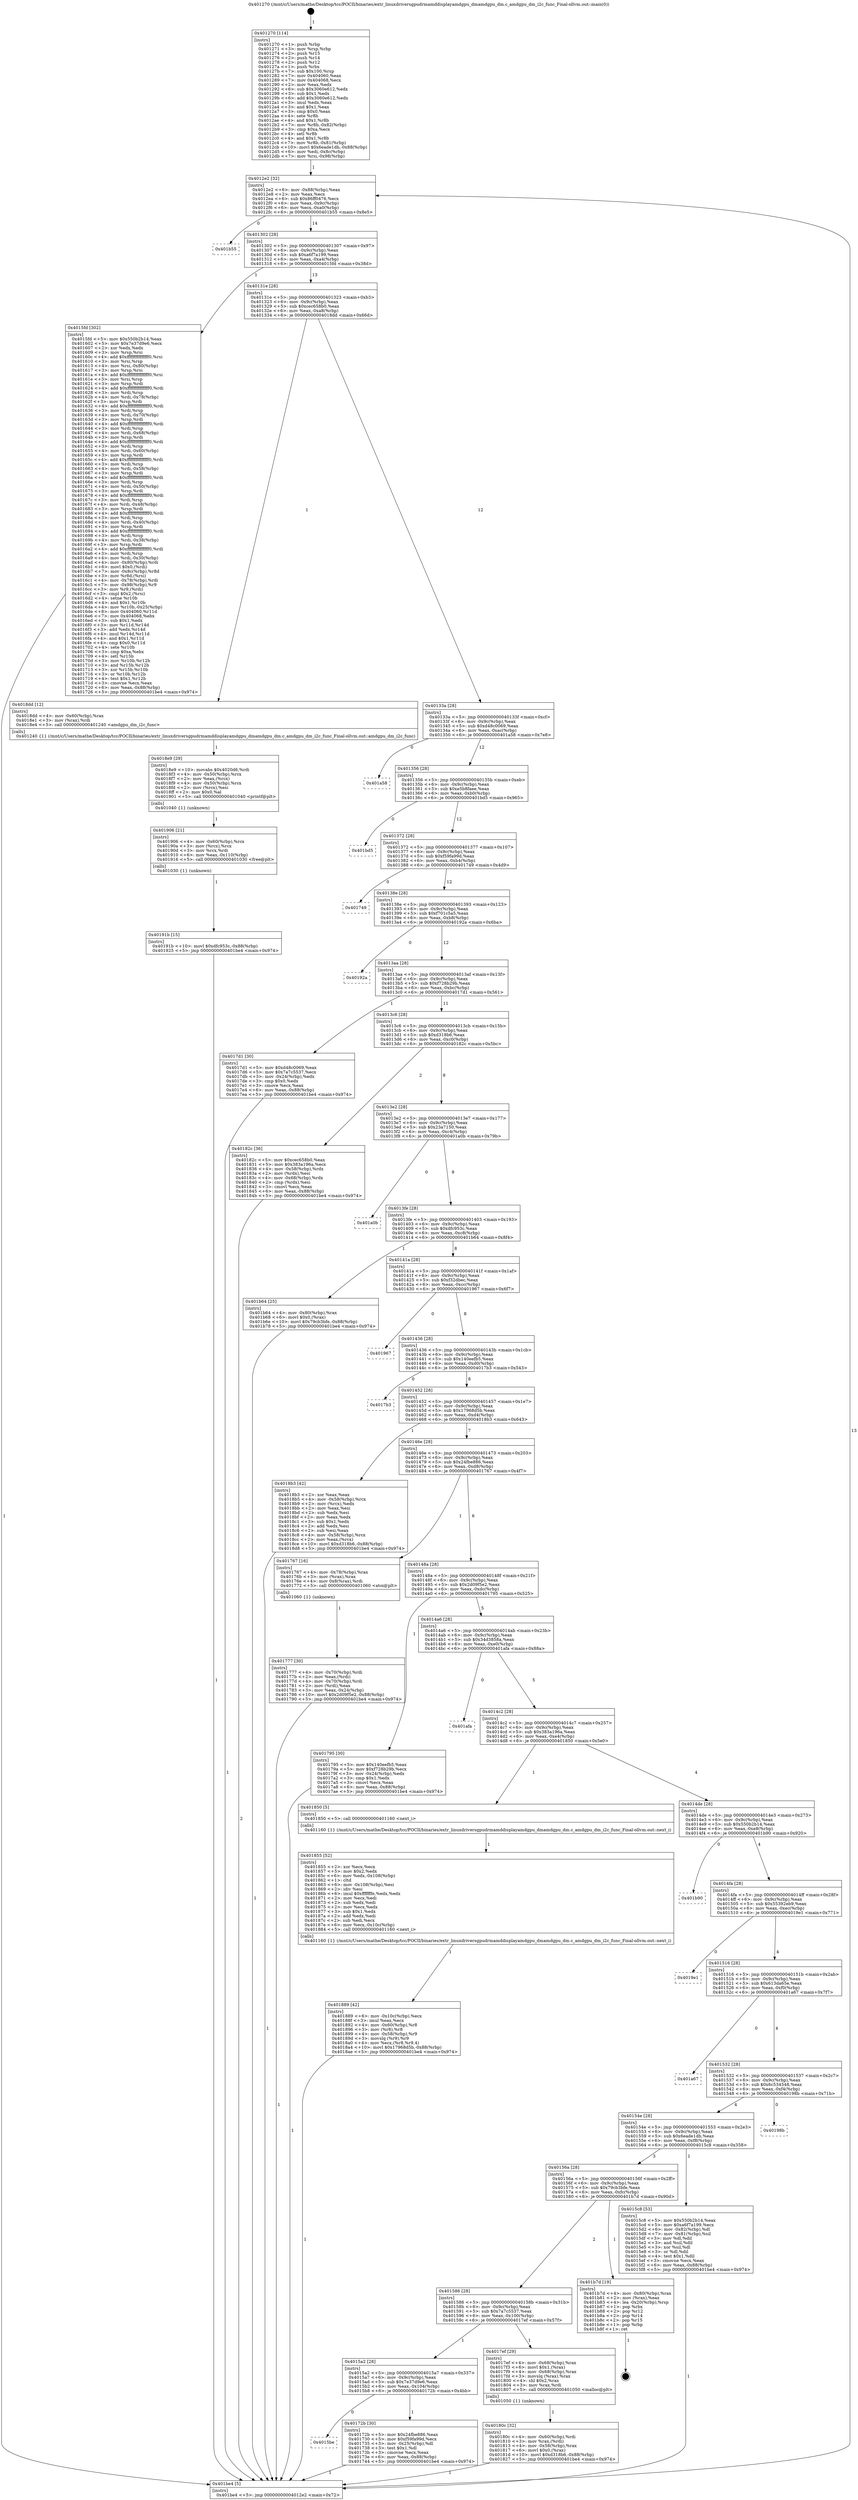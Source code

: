 digraph "0x401270" {
  label = "0x401270 (/mnt/c/Users/mathe/Desktop/tcc/POCII/binaries/extr_linuxdriversgpudrmamddisplayamdgpu_dmamdgpu_dm.c_amdgpu_dm_i2c_func_Final-ollvm.out::main(0))"
  labelloc = "t"
  node[shape=record]

  Entry [label="",width=0.3,height=0.3,shape=circle,fillcolor=black,style=filled]
  "0x4012e2" [label="{
     0x4012e2 [32]\l
     | [instrs]\l
     &nbsp;&nbsp;0x4012e2 \<+6\>: mov -0x88(%rbp),%eax\l
     &nbsp;&nbsp;0x4012e8 \<+2\>: mov %eax,%ecx\l
     &nbsp;&nbsp;0x4012ea \<+6\>: sub $0x86ff0476,%ecx\l
     &nbsp;&nbsp;0x4012f0 \<+6\>: mov %eax,-0x9c(%rbp)\l
     &nbsp;&nbsp;0x4012f6 \<+6\>: mov %ecx,-0xa0(%rbp)\l
     &nbsp;&nbsp;0x4012fc \<+6\>: je 0000000000401b55 \<main+0x8e5\>\l
  }"]
  "0x401b55" [label="{
     0x401b55\l
  }", style=dashed]
  "0x401302" [label="{
     0x401302 [28]\l
     | [instrs]\l
     &nbsp;&nbsp;0x401302 \<+5\>: jmp 0000000000401307 \<main+0x97\>\l
     &nbsp;&nbsp;0x401307 \<+6\>: mov -0x9c(%rbp),%eax\l
     &nbsp;&nbsp;0x40130d \<+5\>: sub $0xa6f7a199,%eax\l
     &nbsp;&nbsp;0x401312 \<+6\>: mov %eax,-0xa4(%rbp)\l
     &nbsp;&nbsp;0x401318 \<+6\>: je 00000000004015fd \<main+0x38d\>\l
  }"]
  Exit [label="",width=0.3,height=0.3,shape=circle,fillcolor=black,style=filled,peripheries=2]
  "0x4015fd" [label="{
     0x4015fd [302]\l
     | [instrs]\l
     &nbsp;&nbsp;0x4015fd \<+5\>: mov $0x550b2b14,%eax\l
     &nbsp;&nbsp;0x401602 \<+5\>: mov $0x7e37d9e6,%ecx\l
     &nbsp;&nbsp;0x401607 \<+2\>: xor %edx,%edx\l
     &nbsp;&nbsp;0x401609 \<+3\>: mov %rsp,%rsi\l
     &nbsp;&nbsp;0x40160c \<+4\>: add $0xfffffffffffffff0,%rsi\l
     &nbsp;&nbsp;0x401610 \<+3\>: mov %rsi,%rsp\l
     &nbsp;&nbsp;0x401613 \<+4\>: mov %rsi,-0x80(%rbp)\l
     &nbsp;&nbsp;0x401617 \<+3\>: mov %rsp,%rsi\l
     &nbsp;&nbsp;0x40161a \<+4\>: add $0xfffffffffffffff0,%rsi\l
     &nbsp;&nbsp;0x40161e \<+3\>: mov %rsi,%rsp\l
     &nbsp;&nbsp;0x401621 \<+3\>: mov %rsp,%rdi\l
     &nbsp;&nbsp;0x401624 \<+4\>: add $0xfffffffffffffff0,%rdi\l
     &nbsp;&nbsp;0x401628 \<+3\>: mov %rdi,%rsp\l
     &nbsp;&nbsp;0x40162b \<+4\>: mov %rdi,-0x78(%rbp)\l
     &nbsp;&nbsp;0x40162f \<+3\>: mov %rsp,%rdi\l
     &nbsp;&nbsp;0x401632 \<+4\>: add $0xfffffffffffffff0,%rdi\l
     &nbsp;&nbsp;0x401636 \<+3\>: mov %rdi,%rsp\l
     &nbsp;&nbsp;0x401639 \<+4\>: mov %rdi,-0x70(%rbp)\l
     &nbsp;&nbsp;0x40163d \<+3\>: mov %rsp,%rdi\l
     &nbsp;&nbsp;0x401640 \<+4\>: add $0xfffffffffffffff0,%rdi\l
     &nbsp;&nbsp;0x401644 \<+3\>: mov %rdi,%rsp\l
     &nbsp;&nbsp;0x401647 \<+4\>: mov %rdi,-0x68(%rbp)\l
     &nbsp;&nbsp;0x40164b \<+3\>: mov %rsp,%rdi\l
     &nbsp;&nbsp;0x40164e \<+4\>: add $0xfffffffffffffff0,%rdi\l
     &nbsp;&nbsp;0x401652 \<+3\>: mov %rdi,%rsp\l
     &nbsp;&nbsp;0x401655 \<+4\>: mov %rdi,-0x60(%rbp)\l
     &nbsp;&nbsp;0x401659 \<+3\>: mov %rsp,%rdi\l
     &nbsp;&nbsp;0x40165c \<+4\>: add $0xfffffffffffffff0,%rdi\l
     &nbsp;&nbsp;0x401660 \<+3\>: mov %rdi,%rsp\l
     &nbsp;&nbsp;0x401663 \<+4\>: mov %rdi,-0x58(%rbp)\l
     &nbsp;&nbsp;0x401667 \<+3\>: mov %rsp,%rdi\l
     &nbsp;&nbsp;0x40166a \<+4\>: add $0xfffffffffffffff0,%rdi\l
     &nbsp;&nbsp;0x40166e \<+3\>: mov %rdi,%rsp\l
     &nbsp;&nbsp;0x401671 \<+4\>: mov %rdi,-0x50(%rbp)\l
     &nbsp;&nbsp;0x401675 \<+3\>: mov %rsp,%rdi\l
     &nbsp;&nbsp;0x401678 \<+4\>: add $0xfffffffffffffff0,%rdi\l
     &nbsp;&nbsp;0x40167c \<+3\>: mov %rdi,%rsp\l
     &nbsp;&nbsp;0x40167f \<+4\>: mov %rdi,-0x48(%rbp)\l
     &nbsp;&nbsp;0x401683 \<+3\>: mov %rsp,%rdi\l
     &nbsp;&nbsp;0x401686 \<+4\>: add $0xfffffffffffffff0,%rdi\l
     &nbsp;&nbsp;0x40168a \<+3\>: mov %rdi,%rsp\l
     &nbsp;&nbsp;0x40168d \<+4\>: mov %rdi,-0x40(%rbp)\l
     &nbsp;&nbsp;0x401691 \<+3\>: mov %rsp,%rdi\l
     &nbsp;&nbsp;0x401694 \<+4\>: add $0xfffffffffffffff0,%rdi\l
     &nbsp;&nbsp;0x401698 \<+3\>: mov %rdi,%rsp\l
     &nbsp;&nbsp;0x40169b \<+4\>: mov %rdi,-0x38(%rbp)\l
     &nbsp;&nbsp;0x40169f \<+3\>: mov %rsp,%rdi\l
     &nbsp;&nbsp;0x4016a2 \<+4\>: add $0xfffffffffffffff0,%rdi\l
     &nbsp;&nbsp;0x4016a6 \<+3\>: mov %rdi,%rsp\l
     &nbsp;&nbsp;0x4016a9 \<+4\>: mov %rdi,-0x30(%rbp)\l
     &nbsp;&nbsp;0x4016ad \<+4\>: mov -0x80(%rbp),%rdi\l
     &nbsp;&nbsp;0x4016b1 \<+6\>: movl $0x0,(%rdi)\l
     &nbsp;&nbsp;0x4016b7 \<+7\>: mov -0x8c(%rbp),%r8d\l
     &nbsp;&nbsp;0x4016be \<+3\>: mov %r8d,(%rsi)\l
     &nbsp;&nbsp;0x4016c1 \<+4\>: mov -0x78(%rbp),%rdi\l
     &nbsp;&nbsp;0x4016c5 \<+7\>: mov -0x98(%rbp),%r9\l
     &nbsp;&nbsp;0x4016cc \<+3\>: mov %r9,(%rdi)\l
     &nbsp;&nbsp;0x4016cf \<+3\>: cmpl $0x2,(%rsi)\l
     &nbsp;&nbsp;0x4016d2 \<+4\>: setne %r10b\l
     &nbsp;&nbsp;0x4016d6 \<+4\>: and $0x1,%r10b\l
     &nbsp;&nbsp;0x4016da \<+4\>: mov %r10b,-0x25(%rbp)\l
     &nbsp;&nbsp;0x4016de \<+8\>: mov 0x404060,%r11d\l
     &nbsp;&nbsp;0x4016e6 \<+7\>: mov 0x404068,%ebx\l
     &nbsp;&nbsp;0x4016ed \<+3\>: sub $0x1,%edx\l
     &nbsp;&nbsp;0x4016f0 \<+3\>: mov %r11d,%r14d\l
     &nbsp;&nbsp;0x4016f3 \<+3\>: add %edx,%r14d\l
     &nbsp;&nbsp;0x4016f6 \<+4\>: imul %r14d,%r11d\l
     &nbsp;&nbsp;0x4016fa \<+4\>: and $0x1,%r11d\l
     &nbsp;&nbsp;0x4016fe \<+4\>: cmp $0x0,%r11d\l
     &nbsp;&nbsp;0x401702 \<+4\>: sete %r10b\l
     &nbsp;&nbsp;0x401706 \<+3\>: cmp $0xa,%ebx\l
     &nbsp;&nbsp;0x401709 \<+4\>: setl %r15b\l
     &nbsp;&nbsp;0x40170d \<+3\>: mov %r10b,%r12b\l
     &nbsp;&nbsp;0x401710 \<+3\>: and %r15b,%r12b\l
     &nbsp;&nbsp;0x401713 \<+3\>: xor %r15b,%r10b\l
     &nbsp;&nbsp;0x401716 \<+3\>: or %r10b,%r12b\l
     &nbsp;&nbsp;0x401719 \<+4\>: test $0x1,%r12b\l
     &nbsp;&nbsp;0x40171d \<+3\>: cmovne %ecx,%eax\l
     &nbsp;&nbsp;0x401720 \<+6\>: mov %eax,-0x88(%rbp)\l
     &nbsp;&nbsp;0x401726 \<+5\>: jmp 0000000000401be4 \<main+0x974\>\l
  }"]
  "0x40131e" [label="{
     0x40131e [28]\l
     | [instrs]\l
     &nbsp;&nbsp;0x40131e \<+5\>: jmp 0000000000401323 \<main+0xb3\>\l
     &nbsp;&nbsp;0x401323 \<+6\>: mov -0x9c(%rbp),%eax\l
     &nbsp;&nbsp;0x401329 \<+5\>: sub $0xcec658b0,%eax\l
     &nbsp;&nbsp;0x40132e \<+6\>: mov %eax,-0xa8(%rbp)\l
     &nbsp;&nbsp;0x401334 \<+6\>: je 00000000004018dd \<main+0x66d\>\l
  }"]
  "0x40191b" [label="{
     0x40191b [15]\l
     | [instrs]\l
     &nbsp;&nbsp;0x40191b \<+10\>: movl $0xdfc953c,-0x88(%rbp)\l
     &nbsp;&nbsp;0x401925 \<+5\>: jmp 0000000000401be4 \<main+0x974\>\l
  }"]
  "0x4018dd" [label="{
     0x4018dd [12]\l
     | [instrs]\l
     &nbsp;&nbsp;0x4018dd \<+4\>: mov -0x60(%rbp),%rax\l
     &nbsp;&nbsp;0x4018e1 \<+3\>: mov (%rax),%rdi\l
     &nbsp;&nbsp;0x4018e4 \<+5\>: call 0000000000401240 \<amdgpu_dm_i2c_func\>\l
     | [calls]\l
     &nbsp;&nbsp;0x401240 \{1\} (/mnt/c/Users/mathe/Desktop/tcc/POCII/binaries/extr_linuxdriversgpudrmamddisplayamdgpu_dmamdgpu_dm.c_amdgpu_dm_i2c_func_Final-ollvm.out::amdgpu_dm_i2c_func)\l
  }"]
  "0x40133a" [label="{
     0x40133a [28]\l
     | [instrs]\l
     &nbsp;&nbsp;0x40133a \<+5\>: jmp 000000000040133f \<main+0xcf\>\l
     &nbsp;&nbsp;0x40133f \<+6\>: mov -0x9c(%rbp),%eax\l
     &nbsp;&nbsp;0x401345 \<+5\>: sub $0xd48c0069,%eax\l
     &nbsp;&nbsp;0x40134a \<+6\>: mov %eax,-0xac(%rbp)\l
     &nbsp;&nbsp;0x401350 \<+6\>: je 0000000000401a58 \<main+0x7e8\>\l
  }"]
  "0x401906" [label="{
     0x401906 [21]\l
     | [instrs]\l
     &nbsp;&nbsp;0x401906 \<+4\>: mov -0x60(%rbp),%rcx\l
     &nbsp;&nbsp;0x40190a \<+3\>: mov (%rcx),%rcx\l
     &nbsp;&nbsp;0x40190d \<+3\>: mov %rcx,%rdi\l
     &nbsp;&nbsp;0x401910 \<+6\>: mov %eax,-0x110(%rbp)\l
     &nbsp;&nbsp;0x401916 \<+5\>: call 0000000000401030 \<free@plt\>\l
     | [calls]\l
     &nbsp;&nbsp;0x401030 \{1\} (unknown)\l
  }"]
  "0x401a58" [label="{
     0x401a58\l
  }", style=dashed]
  "0x401356" [label="{
     0x401356 [28]\l
     | [instrs]\l
     &nbsp;&nbsp;0x401356 \<+5\>: jmp 000000000040135b \<main+0xeb\>\l
     &nbsp;&nbsp;0x40135b \<+6\>: mov -0x9c(%rbp),%eax\l
     &nbsp;&nbsp;0x401361 \<+5\>: sub $0xe5b8faee,%eax\l
     &nbsp;&nbsp;0x401366 \<+6\>: mov %eax,-0xb0(%rbp)\l
     &nbsp;&nbsp;0x40136c \<+6\>: je 0000000000401bd5 \<main+0x965\>\l
  }"]
  "0x4018e9" [label="{
     0x4018e9 [29]\l
     | [instrs]\l
     &nbsp;&nbsp;0x4018e9 \<+10\>: movabs $0x4020d6,%rdi\l
     &nbsp;&nbsp;0x4018f3 \<+4\>: mov -0x50(%rbp),%rcx\l
     &nbsp;&nbsp;0x4018f7 \<+2\>: mov %eax,(%rcx)\l
     &nbsp;&nbsp;0x4018f9 \<+4\>: mov -0x50(%rbp),%rcx\l
     &nbsp;&nbsp;0x4018fd \<+2\>: mov (%rcx),%esi\l
     &nbsp;&nbsp;0x4018ff \<+2\>: mov $0x0,%al\l
     &nbsp;&nbsp;0x401901 \<+5\>: call 0000000000401040 \<printf@plt\>\l
     | [calls]\l
     &nbsp;&nbsp;0x401040 \{1\} (unknown)\l
  }"]
  "0x401bd5" [label="{
     0x401bd5\l
  }", style=dashed]
  "0x401372" [label="{
     0x401372 [28]\l
     | [instrs]\l
     &nbsp;&nbsp;0x401372 \<+5\>: jmp 0000000000401377 \<main+0x107\>\l
     &nbsp;&nbsp;0x401377 \<+6\>: mov -0x9c(%rbp),%eax\l
     &nbsp;&nbsp;0x40137d \<+5\>: sub $0xf59fa99d,%eax\l
     &nbsp;&nbsp;0x401382 \<+6\>: mov %eax,-0xb4(%rbp)\l
     &nbsp;&nbsp;0x401388 \<+6\>: je 0000000000401749 \<main+0x4d9\>\l
  }"]
  "0x401889" [label="{
     0x401889 [42]\l
     | [instrs]\l
     &nbsp;&nbsp;0x401889 \<+6\>: mov -0x10c(%rbp),%ecx\l
     &nbsp;&nbsp;0x40188f \<+3\>: imul %eax,%ecx\l
     &nbsp;&nbsp;0x401892 \<+4\>: mov -0x60(%rbp),%r8\l
     &nbsp;&nbsp;0x401896 \<+3\>: mov (%r8),%r8\l
     &nbsp;&nbsp;0x401899 \<+4\>: mov -0x58(%rbp),%r9\l
     &nbsp;&nbsp;0x40189d \<+3\>: movslq (%r9),%r9\l
     &nbsp;&nbsp;0x4018a0 \<+4\>: mov %ecx,(%r8,%r9,4)\l
     &nbsp;&nbsp;0x4018a4 \<+10\>: movl $0x17968d5b,-0x88(%rbp)\l
     &nbsp;&nbsp;0x4018ae \<+5\>: jmp 0000000000401be4 \<main+0x974\>\l
  }"]
  "0x401749" [label="{
     0x401749\l
  }", style=dashed]
  "0x40138e" [label="{
     0x40138e [28]\l
     | [instrs]\l
     &nbsp;&nbsp;0x40138e \<+5\>: jmp 0000000000401393 \<main+0x123\>\l
     &nbsp;&nbsp;0x401393 \<+6\>: mov -0x9c(%rbp),%eax\l
     &nbsp;&nbsp;0x401399 \<+5\>: sub $0xf701c5a5,%eax\l
     &nbsp;&nbsp;0x40139e \<+6\>: mov %eax,-0xb8(%rbp)\l
     &nbsp;&nbsp;0x4013a4 \<+6\>: je 000000000040192a \<main+0x6ba\>\l
  }"]
  "0x401855" [label="{
     0x401855 [52]\l
     | [instrs]\l
     &nbsp;&nbsp;0x401855 \<+2\>: xor %ecx,%ecx\l
     &nbsp;&nbsp;0x401857 \<+5\>: mov $0x2,%edx\l
     &nbsp;&nbsp;0x40185c \<+6\>: mov %edx,-0x108(%rbp)\l
     &nbsp;&nbsp;0x401862 \<+1\>: cltd\l
     &nbsp;&nbsp;0x401863 \<+6\>: mov -0x108(%rbp),%esi\l
     &nbsp;&nbsp;0x401869 \<+2\>: idiv %esi\l
     &nbsp;&nbsp;0x40186b \<+6\>: imul $0xfffffffe,%edx,%edx\l
     &nbsp;&nbsp;0x401871 \<+2\>: mov %ecx,%edi\l
     &nbsp;&nbsp;0x401873 \<+2\>: sub %edx,%edi\l
     &nbsp;&nbsp;0x401875 \<+2\>: mov %ecx,%edx\l
     &nbsp;&nbsp;0x401877 \<+3\>: sub $0x1,%edx\l
     &nbsp;&nbsp;0x40187a \<+2\>: add %edx,%edi\l
     &nbsp;&nbsp;0x40187c \<+2\>: sub %edi,%ecx\l
     &nbsp;&nbsp;0x40187e \<+6\>: mov %ecx,-0x10c(%rbp)\l
     &nbsp;&nbsp;0x401884 \<+5\>: call 0000000000401160 \<next_i\>\l
     | [calls]\l
     &nbsp;&nbsp;0x401160 \{1\} (/mnt/c/Users/mathe/Desktop/tcc/POCII/binaries/extr_linuxdriversgpudrmamddisplayamdgpu_dmamdgpu_dm.c_amdgpu_dm_i2c_func_Final-ollvm.out::next_i)\l
  }"]
  "0x40192a" [label="{
     0x40192a\l
  }", style=dashed]
  "0x4013aa" [label="{
     0x4013aa [28]\l
     | [instrs]\l
     &nbsp;&nbsp;0x4013aa \<+5\>: jmp 00000000004013af \<main+0x13f\>\l
     &nbsp;&nbsp;0x4013af \<+6\>: mov -0x9c(%rbp),%eax\l
     &nbsp;&nbsp;0x4013b5 \<+5\>: sub $0xf728b29b,%eax\l
     &nbsp;&nbsp;0x4013ba \<+6\>: mov %eax,-0xbc(%rbp)\l
     &nbsp;&nbsp;0x4013c0 \<+6\>: je 00000000004017d1 \<main+0x561\>\l
  }"]
  "0x40180c" [label="{
     0x40180c [32]\l
     | [instrs]\l
     &nbsp;&nbsp;0x40180c \<+4\>: mov -0x60(%rbp),%rdi\l
     &nbsp;&nbsp;0x401810 \<+3\>: mov %rax,(%rdi)\l
     &nbsp;&nbsp;0x401813 \<+4\>: mov -0x58(%rbp),%rax\l
     &nbsp;&nbsp;0x401817 \<+6\>: movl $0x0,(%rax)\l
     &nbsp;&nbsp;0x40181d \<+10\>: movl $0xd318b6,-0x88(%rbp)\l
     &nbsp;&nbsp;0x401827 \<+5\>: jmp 0000000000401be4 \<main+0x974\>\l
  }"]
  "0x4017d1" [label="{
     0x4017d1 [30]\l
     | [instrs]\l
     &nbsp;&nbsp;0x4017d1 \<+5\>: mov $0xd48c0069,%eax\l
     &nbsp;&nbsp;0x4017d6 \<+5\>: mov $0x7a7c5537,%ecx\l
     &nbsp;&nbsp;0x4017db \<+3\>: mov -0x24(%rbp),%edx\l
     &nbsp;&nbsp;0x4017de \<+3\>: cmp $0x0,%edx\l
     &nbsp;&nbsp;0x4017e1 \<+3\>: cmove %ecx,%eax\l
     &nbsp;&nbsp;0x4017e4 \<+6\>: mov %eax,-0x88(%rbp)\l
     &nbsp;&nbsp;0x4017ea \<+5\>: jmp 0000000000401be4 \<main+0x974\>\l
  }"]
  "0x4013c6" [label="{
     0x4013c6 [28]\l
     | [instrs]\l
     &nbsp;&nbsp;0x4013c6 \<+5\>: jmp 00000000004013cb \<main+0x15b\>\l
     &nbsp;&nbsp;0x4013cb \<+6\>: mov -0x9c(%rbp),%eax\l
     &nbsp;&nbsp;0x4013d1 \<+5\>: sub $0xd318b6,%eax\l
     &nbsp;&nbsp;0x4013d6 \<+6\>: mov %eax,-0xc0(%rbp)\l
     &nbsp;&nbsp;0x4013dc \<+6\>: je 000000000040182c \<main+0x5bc\>\l
  }"]
  "0x401777" [label="{
     0x401777 [30]\l
     | [instrs]\l
     &nbsp;&nbsp;0x401777 \<+4\>: mov -0x70(%rbp),%rdi\l
     &nbsp;&nbsp;0x40177b \<+2\>: mov %eax,(%rdi)\l
     &nbsp;&nbsp;0x40177d \<+4\>: mov -0x70(%rbp),%rdi\l
     &nbsp;&nbsp;0x401781 \<+2\>: mov (%rdi),%eax\l
     &nbsp;&nbsp;0x401783 \<+3\>: mov %eax,-0x24(%rbp)\l
     &nbsp;&nbsp;0x401786 \<+10\>: movl $0x2d09f5e2,-0x88(%rbp)\l
     &nbsp;&nbsp;0x401790 \<+5\>: jmp 0000000000401be4 \<main+0x974\>\l
  }"]
  "0x40182c" [label="{
     0x40182c [36]\l
     | [instrs]\l
     &nbsp;&nbsp;0x40182c \<+5\>: mov $0xcec658b0,%eax\l
     &nbsp;&nbsp;0x401831 \<+5\>: mov $0x383a196a,%ecx\l
     &nbsp;&nbsp;0x401836 \<+4\>: mov -0x58(%rbp),%rdx\l
     &nbsp;&nbsp;0x40183a \<+2\>: mov (%rdx),%esi\l
     &nbsp;&nbsp;0x40183c \<+4\>: mov -0x68(%rbp),%rdx\l
     &nbsp;&nbsp;0x401840 \<+2\>: cmp (%rdx),%esi\l
     &nbsp;&nbsp;0x401842 \<+3\>: cmovl %ecx,%eax\l
     &nbsp;&nbsp;0x401845 \<+6\>: mov %eax,-0x88(%rbp)\l
     &nbsp;&nbsp;0x40184b \<+5\>: jmp 0000000000401be4 \<main+0x974\>\l
  }"]
  "0x4013e2" [label="{
     0x4013e2 [28]\l
     | [instrs]\l
     &nbsp;&nbsp;0x4013e2 \<+5\>: jmp 00000000004013e7 \<main+0x177\>\l
     &nbsp;&nbsp;0x4013e7 \<+6\>: mov -0x9c(%rbp),%eax\l
     &nbsp;&nbsp;0x4013ed \<+5\>: sub $0x23a7150,%eax\l
     &nbsp;&nbsp;0x4013f2 \<+6\>: mov %eax,-0xc4(%rbp)\l
     &nbsp;&nbsp;0x4013f8 \<+6\>: je 0000000000401a0b \<main+0x79b\>\l
  }"]
  "0x4015be" [label="{
     0x4015be\l
  }", style=dashed]
  "0x401a0b" [label="{
     0x401a0b\l
  }", style=dashed]
  "0x4013fe" [label="{
     0x4013fe [28]\l
     | [instrs]\l
     &nbsp;&nbsp;0x4013fe \<+5\>: jmp 0000000000401403 \<main+0x193\>\l
     &nbsp;&nbsp;0x401403 \<+6\>: mov -0x9c(%rbp),%eax\l
     &nbsp;&nbsp;0x401409 \<+5\>: sub $0xdfc953c,%eax\l
     &nbsp;&nbsp;0x40140e \<+6\>: mov %eax,-0xc8(%rbp)\l
     &nbsp;&nbsp;0x401414 \<+6\>: je 0000000000401b64 \<main+0x8f4\>\l
  }"]
  "0x40172b" [label="{
     0x40172b [30]\l
     | [instrs]\l
     &nbsp;&nbsp;0x40172b \<+5\>: mov $0x24fbe886,%eax\l
     &nbsp;&nbsp;0x401730 \<+5\>: mov $0xf59fa99d,%ecx\l
     &nbsp;&nbsp;0x401735 \<+3\>: mov -0x25(%rbp),%dl\l
     &nbsp;&nbsp;0x401738 \<+3\>: test $0x1,%dl\l
     &nbsp;&nbsp;0x40173b \<+3\>: cmovne %ecx,%eax\l
     &nbsp;&nbsp;0x40173e \<+6\>: mov %eax,-0x88(%rbp)\l
     &nbsp;&nbsp;0x401744 \<+5\>: jmp 0000000000401be4 \<main+0x974\>\l
  }"]
  "0x401b64" [label="{
     0x401b64 [25]\l
     | [instrs]\l
     &nbsp;&nbsp;0x401b64 \<+4\>: mov -0x80(%rbp),%rax\l
     &nbsp;&nbsp;0x401b68 \<+6\>: movl $0x0,(%rax)\l
     &nbsp;&nbsp;0x401b6e \<+10\>: movl $0x79cb3bfe,-0x88(%rbp)\l
     &nbsp;&nbsp;0x401b78 \<+5\>: jmp 0000000000401be4 \<main+0x974\>\l
  }"]
  "0x40141a" [label="{
     0x40141a [28]\l
     | [instrs]\l
     &nbsp;&nbsp;0x40141a \<+5\>: jmp 000000000040141f \<main+0x1af\>\l
     &nbsp;&nbsp;0x40141f \<+6\>: mov -0x9c(%rbp),%eax\l
     &nbsp;&nbsp;0x401425 \<+5\>: sub $0xf32dbec,%eax\l
     &nbsp;&nbsp;0x40142a \<+6\>: mov %eax,-0xcc(%rbp)\l
     &nbsp;&nbsp;0x401430 \<+6\>: je 0000000000401967 \<main+0x6f7\>\l
  }"]
  "0x4015a2" [label="{
     0x4015a2 [28]\l
     | [instrs]\l
     &nbsp;&nbsp;0x4015a2 \<+5\>: jmp 00000000004015a7 \<main+0x337\>\l
     &nbsp;&nbsp;0x4015a7 \<+6\>: mov -0x9c(%rbp),%eax\l
     &nbsp;&nbsp;0x4015ad \<+5\>: sub $0x7e37d9e6,%eax\l
     &nbsp;&nbsp;0x4015b2 \<+6\>: mov %eax,-0x104(%rbp)\l
     &nbsp;&nbsp;0x4015b8 \<+6\>: je 000000000040172b \<main+0x4bb\>\l
  }"]
  "0x401967" [label="{
     0x401967\l
  }", style=dashed]
  "0x401436" [label="{
     0x401436 [28]\l
     | [instrs]\l
     &nbsp;&nbsp;0x401436 \<+5\>: jmp 000000000040143b \<main+0x1cb\>\l
     &nbsp;&nbsp;0x40143b \<+6\>: mov -0x9c(%rbp),%eax\l
     &nbsp;&nbsp;0x401441 \<+5\>: sub $0x140eefb5,%eax\l
     &nbsp;&nbsp;0x401446 \<+6\>: mov %eax,-0xd0(%rbp)\l
     &nbsp;&nbsp;0x40144c \<+6\>: je 00000000004017b3 \<main+0x543\>\l
  }"]
  "0x4017ef" [label="{
     0x4017ef [29]\l
     | [instrs]\l
     &nbsp;&nbsp;0x4017ef \<+4\>: mov -0x68(%rbp),%rax\l
     &nbsp;&nbsp;0x4017f3 \<+6\>: movl $0x1,(%rax)\l
     &nbsp;&nbsp;0x4017f9 \<+4\>: mov -0x68(%rbp),%rax\l
     &nbsp;&nbsp;0x4017fd \<+3\>: movslq (%rax),%rax\l
     &nbsp;&nbsp;0x401800 \<+4\>: shl $0x2,%rax\l
     &nbsp;&nbsp;0x401804 \<+3\>: mov %rax,%rdi\l
     &nbsp;&nbsp;0x401807 \<+5\>: call 0000000000401050 \<malloc@plt\>\l
     | [calls]\l
     &nbsp;&nbsp;0x401050 \{1\} (unknown)\l
  }"]
  "0x4017b3" [label="{
     0x4017b3\l
  }", style=dashed]
  "0x401452" [label="{
     0x401452 [28]\l
     | [instrs]\l
     &nbsp;&nbsp;0x401452 \<+5\>: jmp 0000000000401457 \<main+0x1e7\>\l
     &nbsp;&nbsp;0x401457 \<+6\>: mov -0x9c(%rbp),%eax\l
     &nbsp;&nbsp;0x40145d \<+5\>: sub $0x17968d5b,%eax\l
     &nbsp;&nbsp;0x401462 \<+6\>: mov %eax,-0xd4(%rbp)\l
     &nbsp;&nbsp;0x401468 \<+6\>: je 00000000004018b3 \<main+0x643\>\l
  }"]
  "0x401586" [label="{
     0x401586 [28]\l
     | [instrs]\l
     &nbsp;&nbsp;0x401586 \<+5\>: jmp 000000000040158b \<main+0x31b\>\l
     &nbsp;&nbsp;0x40158b \<+6\>: mov -0x9c(%rbp),%eax\l
     &nbsp;&nbsp;0x401591 \<+5\>: sub $0x7a7c5537,%eax\l
     &nbsp;&nbsp;0x401596 \<+6\>: mov %eax,-0x100(%rbp)\l
     &nbsp;&nbsp;0x40159c \<+6\>: je 00000000004017ef \<main+0x57f\>\l
  }"]
  "0x4018b3" [label="{
     0x4018b3 [42]\l
     | [instrs]\l
     &nbsp;&nbsp;0x4018b3 \<+2\>: xor %eax,%eax\l
     &nbsp;&nbsp;0x4018b5 \<+4\>: mov -0x58(%rbp),%rcx\l
     &nbsp;&nbsp;0x4018b9 \<+2\>: mov (%rcx),%edx\l
     &nbsp;&nbsp;0x4018bb \<+2\>: mov %eax,%esi\l
     &nbsp;&nbsp;0x4018bd \<+2\>: sub %edx,%esi\l
     &nbsp;&nbsp;0x4018bf \<+2\>: mov %eax,%edx\l
     &nbsp;&nbsp;0x4018c1 \<+3\>: sub $0x1,%edx\l
     &nbsp;&nbsp;0x4018c4 \<+2\>: add %edx,%esi\l
     &nbsp;&nbsp;0x4018c6 \<+2\>: sub %esi,%eax\l
     &nbsp;&nbsp;0x4018c8 \<+4\>: mov -0x58(%rbp),%rcx\l
     &nbsp;&nbsp;0x4018cc \<+2\>: mov %eax,(%rcx)\l
     &nbsp;&nbsp;0x4018ce \<+10\>: movl $0xd318b6,-0x88(%rbp)\l
     &nbsp;&nbsp;0x4018d8 \<+5\>: jmp 0000000000401be4 \<main+0x974\>\l
  }"]
  "0x40146e" [label="{
     0x40146e [28]\l
     | [instrs]\l
     &nbsp;&nbsp;0x40146e \<+5\>: jmp 0000000000401473 \<main+0x203\>\l
     &nbsp;&nbsp;0x401473 \<+6\>: mov -0x9c(%rbp),%eax\l
     &nbsp;&nbsp;0x401479 \<+5\>: sub $0x24fbe886,%eax\l
     &nbsp;&nbsp;0x40147e \<+6\>: mov %eax,-0xd8(%rbp)\l
     &nbsp;&nbsp;0x401484 \<+6\>: je 0000000000401767 \<main+0x4f7\>\l
  }"]
  "0x401b7d" [label="{
     0x401b7d [19]\l
     | [instrs]\l
     &nbsp;&nbsp;0x401b7d \<+4\>: mov -0x80(%rbp),%rax\l
     &nbsp;&nbsp;0x401b81 \<+2\>: mov (%rax),%eax\l
     &nbsp;&nbsp;0x401b83 \<+4\>: lea -0x20(%rbp),%rsp\l
     &nbsp;&nbsp;0x401b87 \<+1\>: pop %rbx\l
     &nbsp;&nbsp;0x401b88 \<+2\>: pop %r12\l
     &nbsp;&nbsp;0x401b8a \<+2\>: pop %r14\l
     &nbsp;&nbsp;0x401b8c \<+2\>: pop %r15\l
     &nbsp;&nbsp;0x401b8e \<+1\>: pop %rbp\l
     &nbsp;&nbsp;0x401b8f \<+1\>: ret\l
  }"]
  "0x401767" [label="{
     0x401767 [16]\l
     | [instrs]\l
     &nbsp;&nbsp;0x401767 \<+4\>: mov -0x78(%rbp),%rax\l
     &nbsp;&nbsp;0x40176b \<+3\>: mov (%rax),%rax\l
     &nbsp;&nbsp;0x40176e \<+4\>: mov 0x8(%rax),%rdi\l
     &nbsp;&nbsp;0x401772 \<+5\>: call 0000000000401060 \<atoi@plt\>\l
     | [calls]\l
     &nbsp;&nbsp;0x401060 \{1\} (unknown)\l
  }"]
  "0x40148a" [label="{
     0x40148a [28]\l
     | [instrs]\l
     &nbsp;&nbsp;0x40148a \<+5\>: jmp 000000000040148f \<main+0x21f\>\l
     &nbsp;&nbsp;0x40148f \<+6\>: mov -0x9c(%rbp),%eax\l
     &nbsp;&nbsp;0x401495 \<+5\>: sub $0x2d09f5e2,%eax\l
     &nbsp;&nbsp;0x40149a \<+6\>: mov %eax,-0xdc(%rbp)\l
     &nbsp;&nbsp;0x4014a0 \<+6\>: je 0000000000401795 \<main+0x525\>\l
  }"]
  "0x401270" [label="{
     0x401270 [114]\l
     | [instrs]\l
     &nbsp;&nbsp;0x401270 \<+1\>: push %rbp\l
     &nbsp;&nbsp;0x401271 \<+3\>: mov %rsp,%rbp\l
     &nbsp;&nbsp;0x401274 \<+2\>: push %r15\l
     &nbsp;&nbsp;0x401276 \<+2\>: push %r14\l
     &nbsp;&nbsp;0x401278 \<+2\>: push %r12\l
     &nbsp;&nbsp;0x40127a \<+1\>: push %rbx\l
     &nbsp;&nbsp;0x40127b \<+7\>: sub $0x100,%rsp\l
     &nbsp;&nbsp;0x401282 \<+7\>: mov 0x404060,%eax\l
     &nbsp;&nbsp;0x401289 \<+7\>: mov 0x404068,%ecx\l
     &nbsp;&nbsp;0x401290 \<+2\>: mov %eax,%edx\l
     &nbsp;&nbsp;0x401292 \<+6\>: sub $0x3060e612,%edx\l
     &nbsp;&nbsp;0x401298 \<+3\>: sub $0x1,%edx\l
     &nbsp;&nbsp;0x40129b \<+6\>: add $0x3060e612,%edx\l
     &nbsp;&nbsp;0x4012a1 \<+3\>: imul %edx,%eax\l
     &nbsp;&nbsp;0x4012a4 \<+3\>: and $0x1,%eax\l
     &nbsp;&nbsp;0x4012a7 \<+3\>: cmp $0x0,%eax\l
     &nbsp;&nbsp;0x4012aa \<+4\>: sete %r8b\l
     &nbsp;&nbsp;0x4012ae \<+4\>: and $0x1,%r8b\l
     &nbsp;&nbsp;0x4012b2 \<+7\>: mov %r8b,-0x82(%rbp)\l
     &nbsp;&nbsp;0x4012b9 \<+3\>: cmp $0xa,%ecx\l
     &nbsp;&nbsp;0x4012bc \<+4\>: setl %r8b\l
     &nbsp;&nbsp;0x4012c0 \<+4\>: and $0x1,%r8b\l
     &nbsp;&nbsp;0x4012c4 \<+7\>: mov %r8b,-0x81(%rbp)\l
     &nbsp;&nbsp;0x4012cb \<+10\>: movl $0x6eade1db,-0x88(%rbp)\l
     &nbsp;&nbsp;0x4012d5 \<+6\>: mov %edi,-0x8c(%rbp)\l
     &nbsp;&nbsp;0x4012db \<+7\>: mov %rsi,-0x98(%rbp)\l
  }"]
  "0x401795" [label="{
     0x401795 [30]\l
     | [instrs]\l
     &nbsp;&nbsp;0x401795 \<+5\>: mov $0x140eefb5,%eax\l
     &nbsp;&nbsp;0x40179a \<+5\>: mov $0xf728b29b,%ecx\l
     &nbsp;&nbsp;0x40179f \<+3\>: mov -0x24(%rbp),%edx\l
     &nbsp;&nbsp;0x4017a2 \<+3\>: cmp $0x1,%edx\l
     &nbsp;&nbsp;0x4017a5 \<+3\>: cmovl %ecx,%eax\l
     &nbsp;&nbsp;0x4017a8 \<+6\>: mov %eax,-0x88(%rbp)\l
     &nbsp;&nbsp;0x4017ae \<+5\>: jmp 0000000000401be4 \<main+0x974\>\l
  }"]
  "0x4014a6" [label="{
     0x4014a6 [28]\l
     | [instrs]\l
     &nbsp;&nbsp;0x4014a6 \<+5\>: jmp 00000000004014ab \<main+0x23b\>\l
     &nbsp;&nbsp;0x4014ab \<+6\>: mov -0x9c(%rbp),%eax\l
     &nbsp;&nbsp;0x4014b1 \<+5\>: sub $0x34d3858a,%eax\l
     &nbsp;&nbsp;0x4014b6 \<+6\>: mov %eax,-0xe0(%rbp)\l
     &nbsp;&nbsp;0x4014bc \<+6\>: je 0000000000401afa \<main+0x88a\>\l
  }"]
  "0x401be4" [label="{
     0x401be4 [5]\l
     | [instrs]\l
     &nbsp;&nbsp;0x401be4 \<+5\>: jmp 00000000004012e2 \<main+0x72\>\l
  }"]
  "0x401afa" [label="{
     0x401afa\l
  }", style=dashed]
  "0x4014c2" [label="{
     0x4014c2 [28]\l
     | [instrs]\l
     &nbsp;&nbsp;0x4014c2 \<+5\>: jmp 00000000004014c7 \<main+0x257\>\l
     &nbsp;&nbsp;0x4014c7 \<+6\>: mov -0x9c(%rbp),%eax\l
     &nbsp;&nbsp;0x4014cd \<+5\>: sub $0x383a196a,%eax\l
     &nbsp;&nbsp;0x4014d2 \<+6\>: mov %eax,-0xe4(%rbp)\l
     &nbsp;&nbsp;0x4014d8 \<+6\>: je 0000000000401850 \<main+0x5e0\>\l
  }"]
  "0x40156a" [label="{
     0x40156a [28]\l
     | [instrs]\l
     &nbsp;&nbsp;0x40156a \<+5\>: jmp 000000000040156f \<main+0x2ff\>\l
     &nbsp;&nbsp;0x40156f \<+6\>: mov -0x9c(%rbp),%eax\l
     &nbsp;&nbsp;0x401575 \<+5\>: sub $0x79cb3bfe,%eax\l
     &nbsp;&nbsp;0x40157a \<+6\>: mov %eax,-0xfc(%rbp)\l
     &nbsp;&nbsp;0x401580 \<+6\>: je 0000000000401b7d \<main+0x90d\>\l
  }"]
  "0x401850" [label="{
     0x401850 [5]\l
     | [instrs]\l
     &nbsp;&nbsp;0x401850 \<+5\>: call 0000000000401160 \<next_i\>\l
     | [calls]\l
     &nbsp;&nbsp;0x401160 \{1\} (/mnt/c/Users/mathe/Desktop/tcc/POCII/binaries/extr_linuxdriversgpudrmamddisplayamdgpu_dmamdgpu_dm.c_amdgpu_dm_i2c_func_Final-ollvm.out::next_i)\l
  }"]
  "0x4014de" [label="{
     0x4014de [28]\l
     | [instrs]\l
     &nbsp;&nbsp;0x4014de \<+5\>: jmp 00000000004014e3 \<main+0x273\>\l
     &nbsp;&nbsp;0x4014e3 \<+6\>: mov -0x9c(%rbp),%eax\l
     &nbsp;&nbsp;0x4014e9 \<+5\>: sub $0x550b2b14,%eax\l
     &nbsp;&nbsp;0x4014ee \<+6\>: mov %eax,-0xe8(%rbp)\l
     &nbsp;&nbsp;0x4014f4 \<+6\>: je 0000000000401b90 \<main+0x920\>\l
  }"]
  "0x4015c8" [label="{
     0x4015c8 [53]\l
     | [instrs]\l
     &nbsp;&nbsp;0x4015c8 \<+5\>: mov $0x550b2b14,%eax\l
     &nbsp;&nbsp;0x4015cd \<+5\>: mov $0xa6f7a199,%ecx\l
     &nbsp;&nbsp;0x4015d2 \<+6\>: mov -0x82(%rbp),%dl\l
     &nbsp;&nbsp;0x4015d8 \<+7\>: mov -0x81(%rbp),%sil\l
     &nbsp;&nbsp;0x4015df \<+3\>: mov %dl,%dil\l
     &nbsp;&nbsp;0x4015e2 \<+3\>: and %sil,%dil\l
     &nbsp;&nbsp;0x4015e5 \<+3\>: xor %sil,%dl\l
     &nbsp;&nbsp;0x4015e8 \<+3\>: or %dl,%dil\l
     &nbsp;&nbsp;0x4015eb \<+4\>: test $0x1,%dil\l
     &nbsp;&nbsp;0x4015ef \<+3\>: cmovne %ecx,%eax\l
     &nbsp;&nbsp;0x4015f2 \<+6\>: mov %eax,-0x88(%rbp)\l
     &nbsp;&nbsp;0x4015f8 \<+5\>: jmp 0000000000401be4 \<main+0x974\>\l
  }"]
  "0x401b90" [label="{
     0x401b90\l
  }", style=dashed]
  "0x4014fa" [label="{
     0x4014fa [28]\l
     | [instrs]\l
     &nbsp;&nbsp;0x4014fa \<+5\>: jmp 00000000004014ff \<main+0x28f\>\l
     &nbsp;&nbsp;0x4014ff \<+6\>: mov -0x9c(%rbp),%eax\l
     &nbsp;&nbsp;0x401505 \<+5\>: sub $0x55392eb9,%eax\l
     &nbsp;&nbsp;0x40150a \<+6\>: mov %eax,-0xec(%rbp)\l
     &nbsp;&nbsp;0x401510 \<+6\>: je 00000000004019e1 \<main+0x771\>\l
  }"]
  "0x40154e" [label="{
     0x40154e [28]\l
     | [instrs]\l
     &nbsp;&nbsp;0x40154e \<+5\>: jmp 0000000000401553 \<main+0x2e3\>\l
     &nbsp;&nbsp;0x401553 \<+6\>: mov -0x9c(%rbp),%eax\l
     &nbsp;&nbsp;0x401559 \<+5\>: sub $0x6eade1db,%eax\l
     &nbsp;&nbsp;0x40155e \<+6\>: mov %eax,-0xf8(%rbp)\l
     &nbsp;&nbsp;0x401564 \<+6\>: je 00000000004015c8 \<main+0x358\>\l
  }"]
  "0x4019e1" [label="{
     0x4019e1\l
  }", style=dashed]
  "0x401516" [label="{
     0x401516 [28]\l
     | [instrs]\l
     &nbsp;&nbsp;0x401516 \<+5\>: jmp 000000000040151b \<main+0x2ab\>\l
     &nbsp;&nbsp;0x40151b \<+6\>: mov -0x9c(%rbp),%eax\l
     &nbsp;&nbsp;0x401521 \<+5\>: sub $0x613da65e,%eax\l
     &nbsp;&nbsp;0x401526 \<+6\>: mov %eax,-0xf0(%rbp)\l
     &nbsp;&nbsp;0x40152c \<+6\>: je 0000000000401a67 \<main+0x7f7\>\l
  }"]
  "0x40198b" [label="{
     0x40198b\l
  }", style=dashed]
  "0x401a67" [label="{
     0x401a67\l
  }", style=dashed]
  "0x401532" [label="{
     0x401532 [28]\l
     | [instrs]\l
     &nbsp;&nbsp;0x401532 \<+5\>: jmp 0000000000401537 \<main+0x2c7\>\l
     &nbsp;&nbsp;0x401537 \<+6\>: mov -0x9c(%rbp),%eax\l
     &nbsp;&nbsp;0x40153d \<+5\>: sub $0x6c534548,%eax\l
     &nbsp;&nbsp;0x401542 \<+6\>: mov %eax,-0xf4(%rbp)\l
     &nbsp;&nbsp;0x401548 \<+6\>: je 000000000040198b \<main+0x71b\>\l
  }"]
  Entry -> "0x401270" [label=" 1"]
  "0x4012e2" -> "0x401b55" [label=" 0"]
  "0x4012e2" -> "0x401302" [label=" 14"]
  "0x401b7d" -> Exit [label=" 1"]
  "0x401302" -> "0x4015fd" [label=" 1"]
  "0x401302" -> "0x40131e" [label=" 13"]
  "0x401b64" -> "0x401be4" [label=" 1"]
  "0x40131e" -> "0x4018dd" [label=" 1"]
  "0x40131e" -> "0x40133a" [label=" 12"]
  "0x40191b" -> "0x401be4" [label=" 1"]
  "0x40133a" -> "0x401a58" [label=" 0"]
  "0x40133a" -> "0x401356" [label=" 12"]
  "0x401906" -> "0x40191b" [label=" 1"]
  "0x401356" -> "0x401bd5" [label=" 0"]
  "0x401356" -> "0x401372" [label=" 12"]
  "0x4018e9" -> "0x401906" [label=" 1"]
  "0x401372" -> "0x401749" [label=" 0"]
  "0x401372" -> "0x40138e" [label=" 12"]
  "0x4018dd" -> "0x4018e9" [label=" 1"]
  "0x40138e" -> "0x40192a" [label=" 0"]
  "0x40138e" -> "0x4013aa" [label=" 12"]
  "0x4018b3" -> "0x401be4" [label=" 1"]
  "0x4013aa" -> "0x4017d1" [label=" 1"]
  "0x4013aa" -> "0x4013c6" [label=" 11"]
  "0x401889" -> "0x401be4" [label=" 1"]
  "0x4013c6" -> "0x40182c" [label=" 2"]
  "0x4013c6" -> "0x4013e2" [label=" 9"]
  "0x401855" -> "0x401889" [label=" 1"]
  "0x4013e2" -> "0x401a0b" [label=" 0"]
  "0x4013e2" -> "0x4013fe" [label=" 9"]
  "0x401850" -> "0x401855" [label=" 1"]
  "0x4013fe" -> "0x401b64" [label=" 1"]
  "0x4013fe" -> "0x40141a" [label=" 8"]
  "0x40182c" -> "0x401be4" [label=" 2"]
  "0x40141a" -> "0x401967" [label=" 0"]
  "0x40141a" -> "0x401436" [label=" 8"]
  "0x4017ef" -> "0x40180c" [label=" 1"]
  "0x401436" -> "0x4017b3" [label=" 0"]
  "0x401436" -> "0x401452" [label=" 8"]
  "0x4017d1" -> "0x401be4" [label=" 1"]
  "0x401452" -> "0x4018b3" [label=" 1"]
  "0x401452" -> "0x40146e" [label=" 7"]
  "0x401777" -> "0x401be4" [label=" 1"]
  "0x40146e" -> "0x401767" [label=" 1"]
  "0x40146e" -> "0x40148a" [label=" 6"]
  "0x401767" -> "0x401777" [label=" 1"]
  "0x40148a" -> "0x401795" [label=" 1"]
  "0x40148a" -> "0x4014a6" [label=" 5"]
  "0x4015a2" -> "0x40172b" [label=" 1"]
  "0x4014a6" -> "0x401afa" [label=" 0"]
  "0x4014a6" -> "0x4014c2" [label=" 5"]
  "0x40180c" -> "0x401be4" [label=" 1"]
  "0x4014c2" -> "0x401850" [label=" 1"]
  "0x4014c2" -> "0x4014de" [label=" 4"]
  "0x401586" -> "0x4015a2" [label=" 1"]
  "0x4014de" -> "0x401b90" [label=" 0"]
  "0x4014de" -> "0x4014fa" [label=" 4"]
  "0x401586" -> "0x4017ef" [label=" 1"]
  "0x4014fa" -> "0x4019e1" [label=" 0"]
  "0x4014fa" -> "0x401516" [label=" 4"]
  "0x40156a" -> "0x401586" [label=" 2"]
  "0x401516" -> "0x401a67" [label=" 0"]
  "0x401516" -> "0x401532" [label=" 4"]
  "0x40156a" -> "0x401b7d" [label=" 1"]
  "0x401532" -> "0x40198b" [label=" 0"]
  "0x401532" -> "0x40154e" [label=" 4"]
  "0x401795" -> "0x401be4" [label=" 1"]
  "0x40154e" -> "0x4015c8" [label=" 1"]
  "0x40154e" -> "0x40156a" [label=" 3"]
  "0x4015c8" -> "0x401be4" [label=" 1"]
  "0x401270" -> "0x4012e2" [label=" 1"]
  "0x401be4" -> "0x4012e2" [label=" 13"]
  "0x4015a2" -> "0x4015be" [label=" 0"]
  "0x4015fd" -> "0x401be4" [label=" 1"]
  "0x40172b" -> "0x401be4" [label=" 1"]
}
